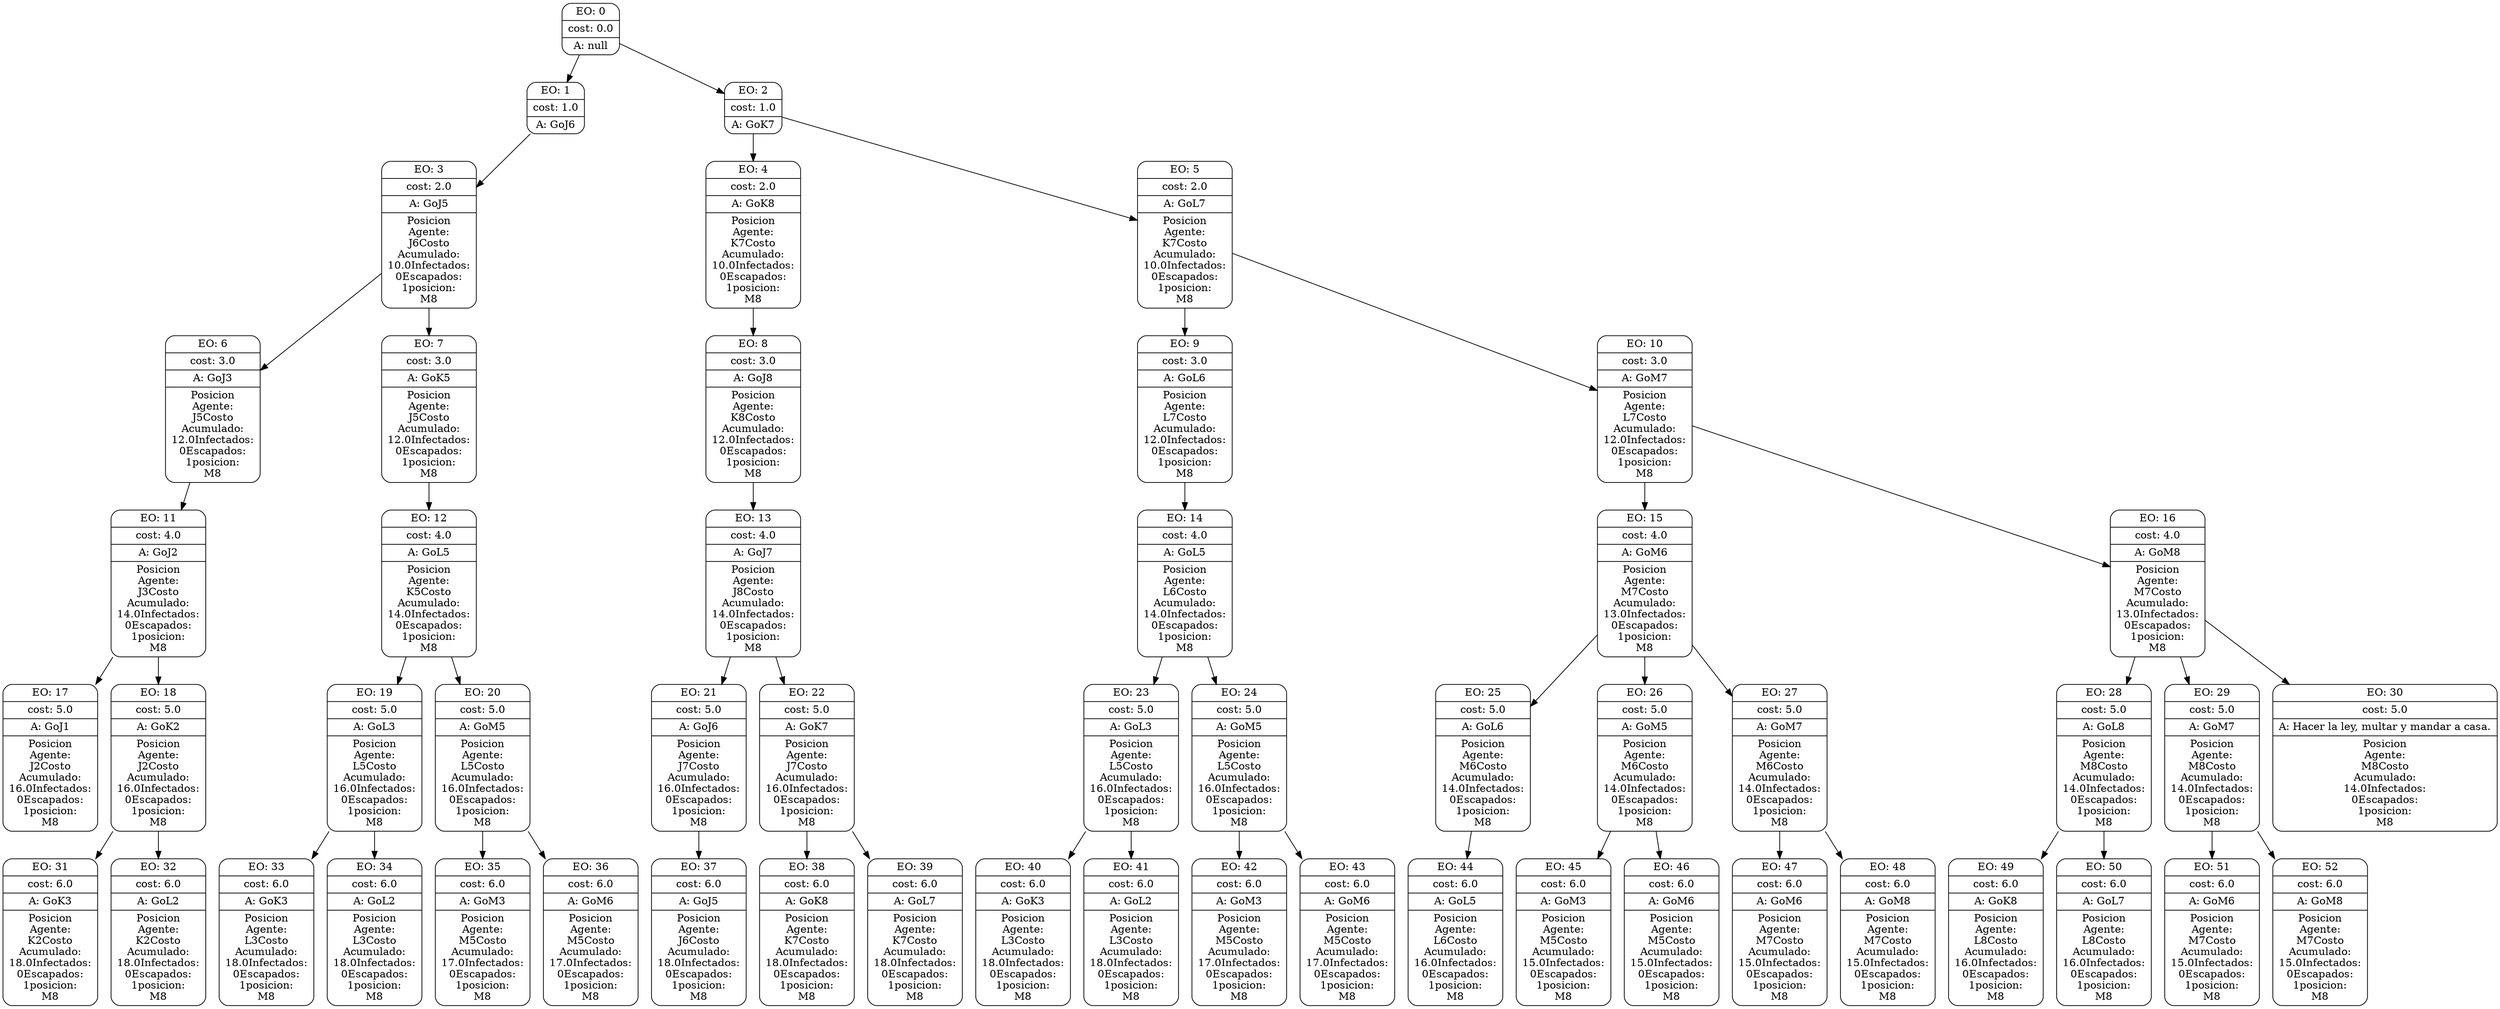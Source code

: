 digraph g {
node [shape = Mrecord];
nodo0[label="{EO: 0|cost: 0.0|A: null}"]
nodo1[label="{EO: 1|cost: 1.0|A: GoJ6}"]
nodo3[label="{EO: 3|cost: 2.0|A: GoJ5|
Posicion\nAgente:\nJ6
Costo\nAcumulado:\n10.0
Infectados:\n0
Escapados:\n1
	posicion:\nM8
}"]
nodo6[label="{EO: 6|cost: 3.0|A: GoJ3|
Posicion\nAgente:\nJ5
Costo\nAcumulado:\n12.0
Infectados:\n0
Escapados:\n1
	posicion:\nM8
}"]
nodo11[label="{EO: 11|cost: 4.0|A: GoJ2|
Posicion\nAgente:\nJ3
Costo\nAcumulado:\n14.0
Infectados:\n0
Escapados:\n1
	posicion:\nM8
}"]
nodo17[label="{EO: 17|cost: 5.0|A: GoJ1|
Posicion\nAgente:\nJ2
Costo\nAcumulado:\n16.0
Infectados:\n0
Escapados:\n1
	posicion:\nM8
}"]

nodo11 -> nodo17;
nodo18[label="{EO: 18|cost: 5.0|A: GoK2|
Posicion\nAgente:\nJ2
Costo\nAcumulado:\n16.0
Infectados:\n0
Escapados:\n1
	posicion:\nM8
}"]
nodo31[label="{EO: 31|cost: 6.0|A: GoK3|
Posicion\nAgente:\nK2
Costo\nAcumulado:\n18.0
Infectados:\n0
Escapados:\n1
	posicion:\nM8
}"]

nodo18 -> nodo31;
nodo32[label="{EO: 32|cost: 6.0|A: GoL2|
Posicion\nAgente:\nK2
Costo\nAcumulado:\n18.0
Infectados:\n0
Escapados:\n1
	posicion:\nM8
}"]

nodo18 -> nodo32;

nodo11 -> nodo18;

nodo6 -> nodo11;

nodo3 -> nodo6;
nodo7[label="{EO: 7|cost: 3.0|A: GoK5|
Posicion\nAgente:\nJ5
Costo\nAcumulado:\n12.0
Infectados:\n0
Escapados:\n1
	posicion:\nM8
}"]
nodo12[label="{EO: 12|cost: 4.0|A: GoL5|
Posicion\nAgente:\nK5
Costo\nAcumulado:\n14.0
Infectados:\n0
Escapados:\n1
	posicion:\nM8
}"]
nodo19[label="{EO: 19|cost: 5.0|A: GoL3|
Posicion\nAgente:\nL5
Costo\nAcumulado:\n16.0
Infectados:\n0
Escapados:\n1
	posicion:\nM8
}"]
nodo33[label="{EO: 33|cost: 6.0|A: GoK3|
Posicion\nAgente:\nL3
Costo\nAcumulado:\n18.0
Infectados:\n0
Escapados:\n1
	posicion:\nM8
}"]

nodo19 -> nodo33;
nodo34[label="{EO: 34|cost: 6.0|A: GoL2|
Posicion\nAgente:\nL3
Costo\nAcumulado:\n18.0
Infectados:\n0
Escapados:\n1
	posicion:\nM8
}"]

nodo19 -> nodo34;

nodo12 -> nodo19;
nodo20[label="{EO: 20|cost: 5.0|A: GoM5|
Posicion\nAgente:\nL5
Costo\nAcumulado:\n16.0
Infectados:\n0
Escapados:\n1
	posicion:\nM8
}"]
nodo35[label="{EO: 35|cost: 6.0|A: GoM3|
Posicion\nAgente:\nM5
Costo\nAcumulado:\n17.0
Infectados:\n0
Escapados:\n1
	posicion:\nM8
}"]

nodo20 -> nodo35;
nodo36[label="{EO: 36|cost: 6.0|A: GoM6|
Posicion\nAgente:\nM5
Costo\nAcumulado:\n17.0
Infectados:\n0
Escapados:\n1
	posicion:\nM8
}"]

nodo20 -> nodo36;

nodo12 -> nodo20;

nodo7 -> nodo12;

nodo3 -> nodo7;

nodo1 -> nodo3;

nodo0 -> nodo1;
nodo2[label="{EO: 2|cost: 1.0|A: GoK7}"]
nodo4[label="{EO: 4|cost: 2.0|A: GoK8|
Posicion\nAgente:\nK7
Costo\nAcumulado:\n10.0
Infectados:\n0
Escapados:\n1
	posicion:\nM8
}"]
nodo8[label="{EO: 8|cost: 3.0|A: GoJ8|
Posicion\nAgente:\nK8
Costo\nAcumulado:\n12.0
Infectados:\n0
Escapados:\n1
	posicion:\nM8
}"]
nodo13[label="{EO: 13|cost: 4.0|A: GoJ7|
Posicion\nAgente:\nJ8
Costo\nAcumulado:\n14.0
Infectados:\n0
Escapados:\n1
	posicion:\nM8
}"]
nodo21[label="{EO: 21|cost: 5.0|A: GoJ6|
Posicion\nAgente:\nJ7
Costo\nAcumulado:\n16.0
Infectados:\n0
Escapados:\n1
	posicion:\nM8
}"]
nodo37[label="{EO: 37|cost: 6.0|A: GoJ5|
Posicion\nAgente:\nJ6
Costo\nAcumulado:\n18.0
Infectados:\n0
Escapados:\n1
	posicion:\nM8
}"]

nodo21 -> nodo37;

nodo13 -> nodo21;
nodo22[label="{EO: 22|cost: 5.0|A: GoK7|
Posicion\nAgente:\nJ7
Costo\nAcumulado:\n16.0
Infectados:\n0
Escapados:\n1
	posicion:\nM8
}"]
nodo38[label="{EO: 38|cost: 6.0|A: GoK8|
Posicion\nAgente:\nK7
Costo\nAcumulado:\n18.0
Infectados:\n0
Escapados:\n1
	posicion:\nM8
}"]

nodo22 -> nodo38;
nodo39[label="{EO: 39|cost: 6.0|A: GoL7|
Posicion\nAgente:\nK7
Costo\nAcumulado:\n18.0
Infectados:\n0
Escapados:\n1
	posicion:\nM8
}"]

nodo22 -> nodo39;

nodo13 -> nodo22;

nodo8 -> nodo13;

nodo4 -> nodo8;

nodo2 -> nodo4;
nodo5[label="{EO: 5|cost: 2.0|A: GoL7|
Posicion\nAgente:\nK7
Costo\nAcumulado:\n10.0
Infectados:\n0
Escapados:\n1
	posicion:\nM8
}"]
nodo9[label="{EO: 9|cost: 3.0|A: GoL6|
Posicion\nAgente:\nL7
Costo\nAcumulado:\n12.0
Infectados:\n0
Escapados:\n1
	posicion:\nM8
}"]
nodo14[label="{EO: 14|cost: 4.0|A: GoL5|
Posicion\nAgente:\nL6
Costo\nAcumulado:\n14.0
Infectados:\n0
Escapados:\n1
	posicion:\nM8
}"]
nodo23[label="{EO: 23|cost: 5.0|A: GoL3|
Posicion\nAgente:\nL5
Costo\nAcumulado:\n16.0
Infectados:\n0
Escapados:\n1
	posicion:\nM8
}"]
nodo40[label="{EO: 40|cost: 6.0|A: GoK3|
Posicion\nAgente:\nL3
Costo\nAcumulado:\n18.0
Infectados:\n0
Escapados:\n1
	posicion:\nM8
}"]

nodo23 -> nodo40;
nodo41[label="{EO: 41|cost: 6.0|A: GoL2|
Posicion\nAgente:\nL3
Costo\nAcumulado:\n18.0
Infectados:\n0
Escapados:\n1
	posicion:\nM8
}"]

nodo23 -> nodo41;

nodo14 -> nodo23;
nodo24[label="{EO: 24|cost: 5.0|A: GoM5|
Posicion\nAgente:\nL5
Costo\nAcumulado:\n16.0
Infectados:\n0
Escapados:\n1
	posicion:\nM8
}"]
nodo42[label="{EO: 42|cost: 6.0|A: GoM3|
Posicion\nAgente:\nM5
Costo\nAcumulado:\n17.0
Infectados:\n0
Escapados:\n1
	posicion:\nM8
}"]

nodo24 -> nodo42;
nodo43[label="{EO: 43|cost: 6.0|A: GoM6|
Posicion\nAgente:\nM5
Costo\nAcumulado:\n17.0
Infectados:\n0
Escapados:\n1
	posicion:\nM8
}"]

nodo24 -> nodo43;

nodo14 -> nodo24;

nodo9 -> nodo14;

nodo5 -> nodo9;
nodo10[label="{EO: 10|cost: 3.0|A: GoM7|
Posicion\nAgente:\nL7
Costo\nAcumulado:\n12.0
Infectados:\n0
Escapados:\n1
	posicion:\nM8
}"]
nodo15[label="{EO: 15|cost: 4.0|A: GoM6|
Posicion\nAgente:\nM7
Costo\nAcumulado:\n13.0
Infectados:\n0
Escapados:\n1
	posicion:\nM8
}"]
nodo25[label="{EO: 25|cost: 5.0|A: GoL6|
Posicion\nAgente:\nM6
Costo\nAcumulado:\n14.0
Infectados:\n0
Escapados:\n1
	posicion:\nM8
}"]
nodo44[label="{EO: 44|cost: 6.0|A: GoL5|
Posicion\nAgente:\nL6
Costo\nAcumulado:\n16.0
Infectados:\n0
Escapados:\n1
	posicion:\nM8
}"]

nodo25 -> nodo44;

nodo15 -> nodo25;
nodo26[label="{EO: 26|cost: 5.0|A: GoM5|
Posicion\nAgente:\nM6
Costo\nAcumulado:\n14.0
Infectados:\n0
Escapados:\n1
	posicion:\nM8
}"]
nodo45[label="{EO: 45|cost: 6.0|A: GoM3|
Posicion\nAgente:\nM5
Costo\nAcumulado:\n15.0
Infectados:\n0
Escapados:\n1
	posicion:\nM8
}"]

nodo26 -> nodo45;
nodo46[label="{EO: 46|cost: 6.0|A: GoM6|
Posicion\nAgente:\nM5
Costo\nAcumulado:\n15.0
Infectados:\n0
Escapados:\n1
	posicion:\nM8
}"]

nodo26 -> nodo46;

nodo15 -> nodo26;
nodo27[label="{EO: 27|cost: 5.0|A: GoM7|
Posicion\nAgente:\nM6
Costo\nAcumulado:\n14.0
Infectados:\n0
Escapados:\n1
	posicion:\nM8
}"]
nodo47[label="{EO: 47|cost: 6.0|A: GoM6|
Posicion\nAgente:\nM7
Costo\nAcumulado:\n15.0
Infectados:\n0
Escapados:\n1
	posicion:\nM8
}"]

nodo27 -> nodo47;
nodo48[label="{EO: 48|cost: 6.0|A: GoM8|
Posicion\nAgente:\nM7
Costo\nAcumulado:\n15.0
Infectados:\n0
Escapados:\n1
	posicion:\nM8
}"]

nodo27 -> nodo48;

nodo15 -> nodo27;

nodo10 -> nodo15;
nodo16[label="{EO: 16|cost: 4.0|A: GoM8|
Posicion\nAgente:\nM7
Costo\nAcumulado:\n13.0
Infectados:\n0
Escapados:\n1
	posicion:\nM8
}"]
nodo28[label="{EO: 28|cost: 5.0|A: GoL8|
Posicion\nAgente:\nM8
Costo\nAcumulado:\n14.0
Infectados:\n0
Escapados:\n1
	posicion:\nM8
}"]
nodo49[label="{EO: 49|cost: 6.0|A: GoK8|
Posicion\nAgente:\nL8
Costo\nAcumulado:\n16.0
Infectados:\n0
Escapados:\n1
	posicion:\nM8
}"]

nodo28 -> nodo49;
nodo50[label="{EO: 50|cost: 6.0|A: GoL7|
Posicion\nAgente:\nL8
Costo\nAcumulado:\n16.0
Infectados:\n0
Escapados:\n1
	posicion:\nM8
}"]

nodo28 -> nodo50;

nodo16 -> nodo28;
nodo29[label="{EO: 29|cost: 5.0|A: GoM7|
Posicion\nAgente:\nM8
Costo\nAcumulado:\n14.0
Infectados:\n0
Escapados:\n1
	posicion:\nM8
}"]
nodo51[label="{EO: 51|cost: 6.0|A: GoM6|
Posicion\nAgente:\nM7
Costo\nAcumulado:\n15.0
Infectados:\n0
Escapados:\n1
	posicion:\nM8
}"]

nodo29 -> nodo51;
nodo52[label="{EO: 52|cost: 6.0|A: GoM8|
Posicion\nAgente:\nM7
Costo\nAcumulado:\n15.0
Infectados:\n0
Escapados:\n1
	posicion:\nM8
}"]

nodo29 -> nodo52;

nodo16 -> nodo29;
nodo30[label="{EO: 30|cost: 5.0|A: Hacer la ley, multar y mandar a casa.|
Posicion\nAgente:\nM8
Costo\nAcumulado:\n14.0
Infectados:\n0
Escapados:\n1
	posicion:\nM8
}"]

nodo16 -> nodo30;

nodo10 -> nodo16;

nodo5 -> nodo10;

nodo2 -> nodo5;

nodo0 -> nodo2;


}